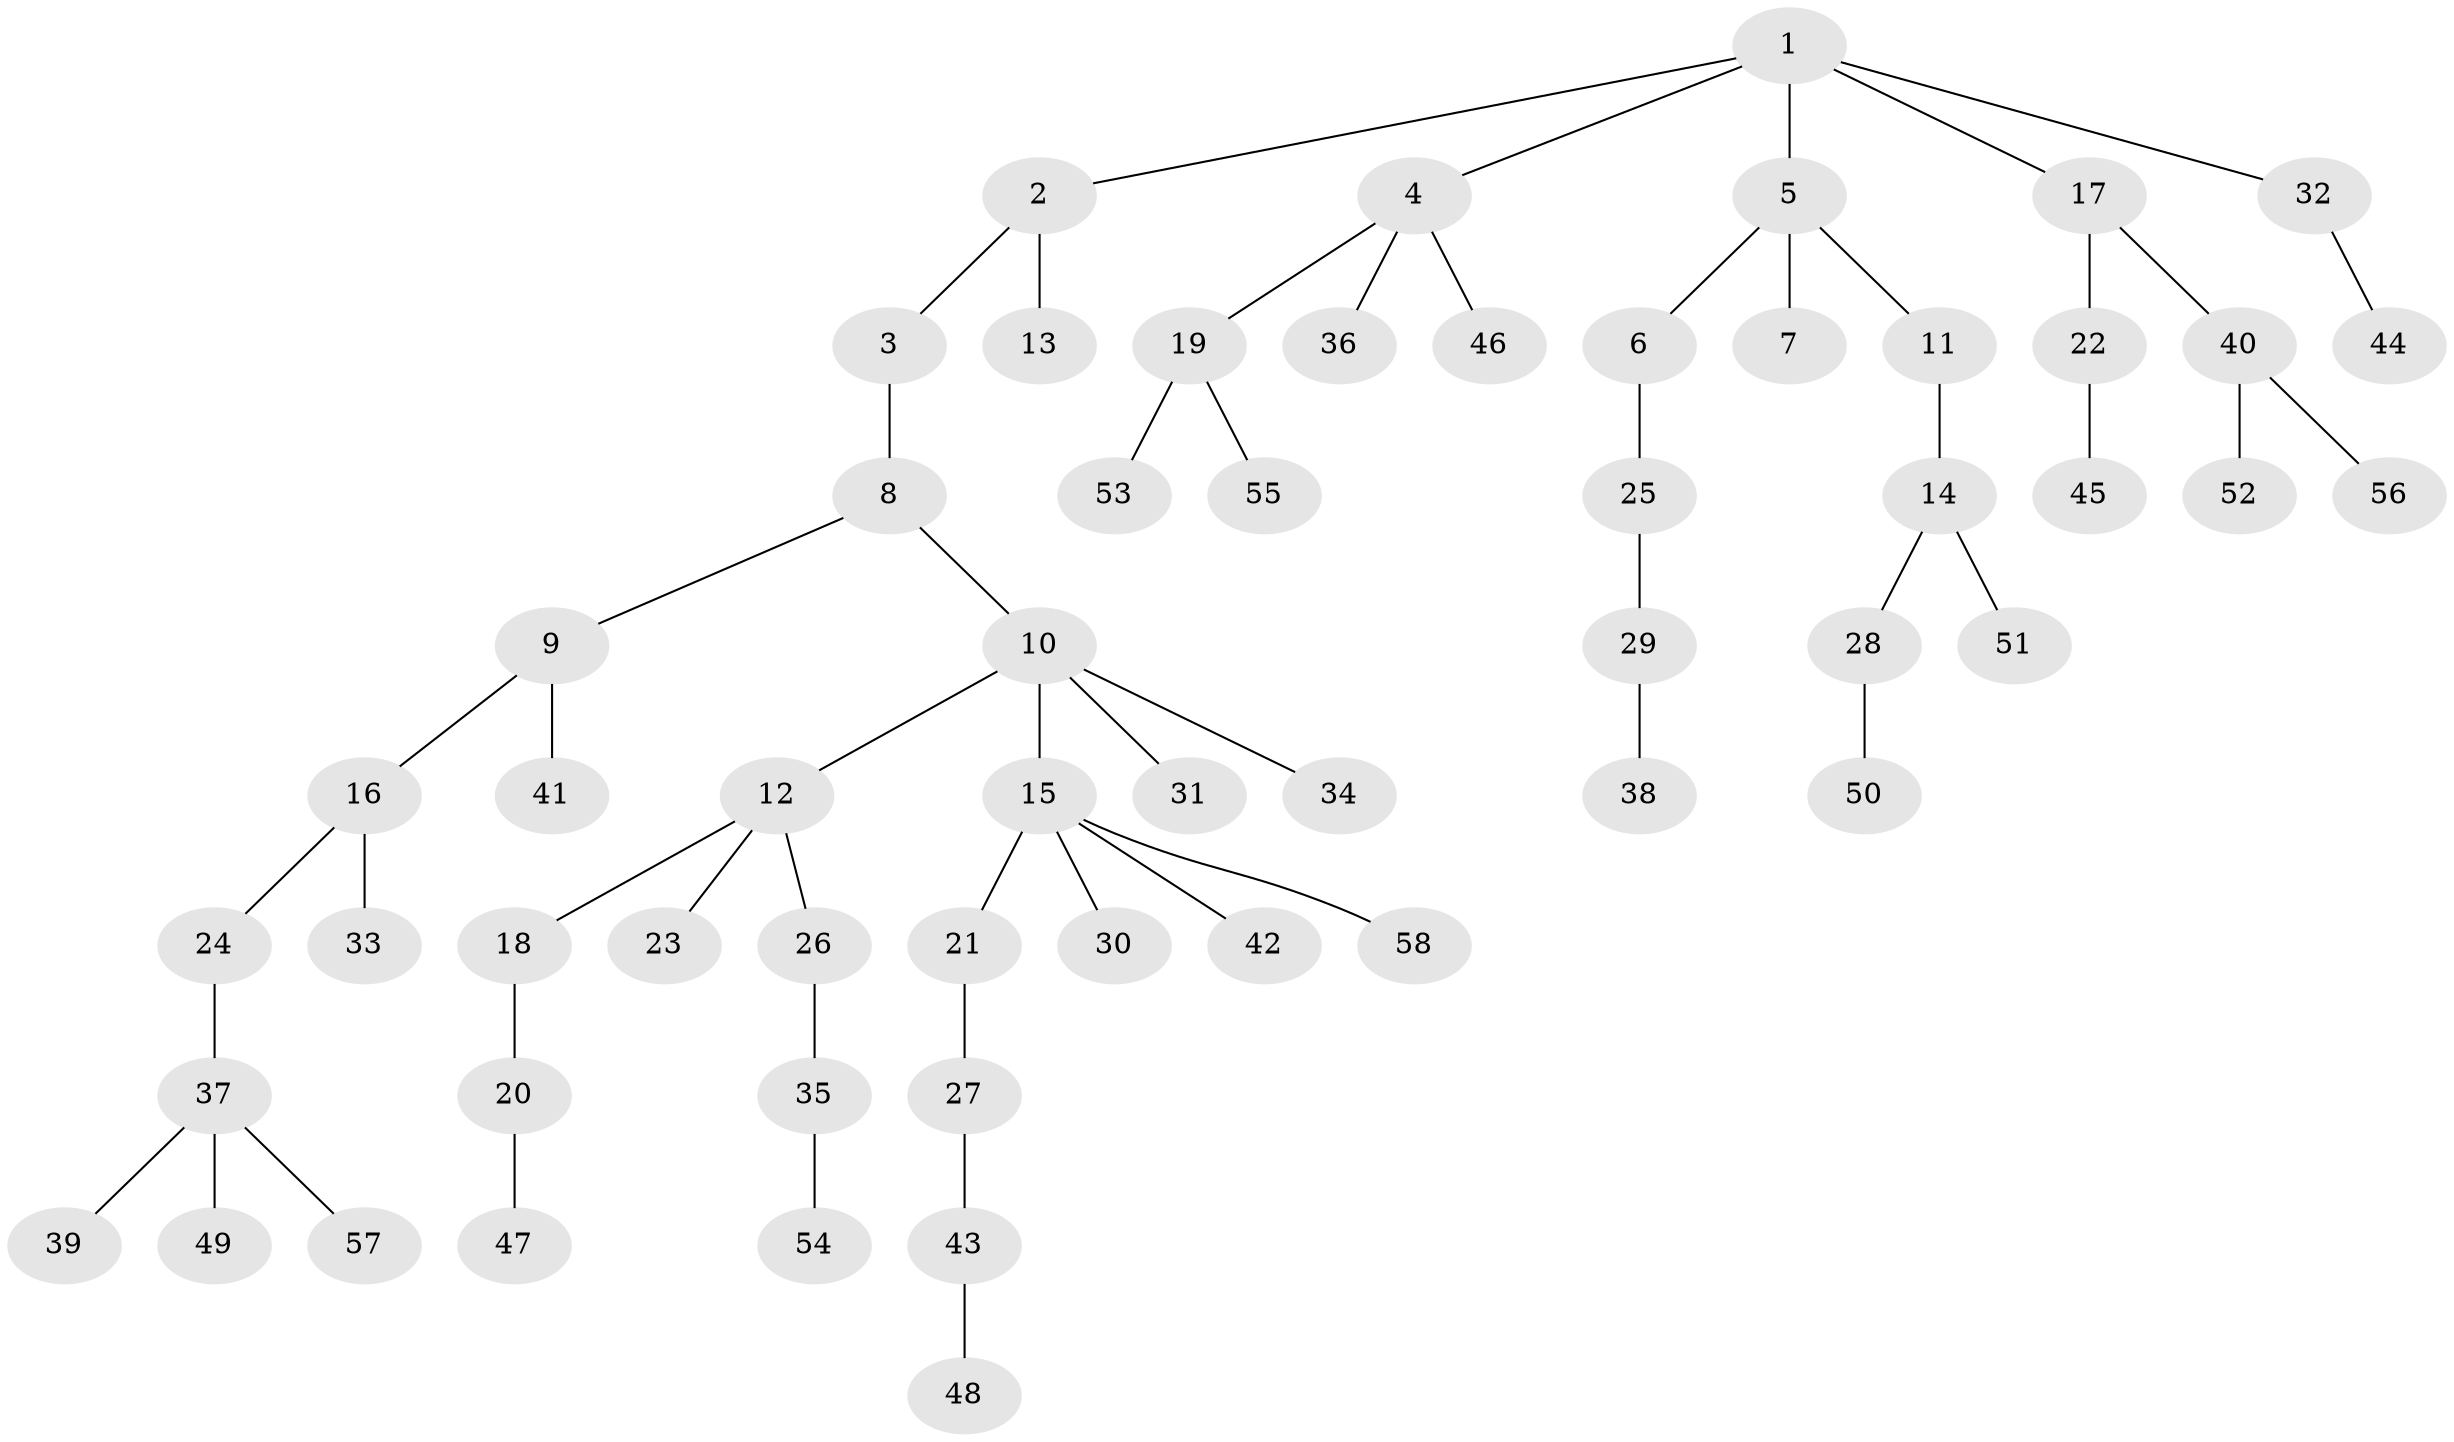 // coarse degree distribution, {5: 0.05, 2: 0.25, 1: 0.575, 4: 0.1, 9: 0.025}
// Generated by graph-tools (version 1.1) at 2025/56/03/04/25 21:56:59]
// undirected, 58 vertices, 57 edges
graph export_dot {
graph [start="1"]
  node [color=gray90,style=filled];
  1;
  2;
  3;
  4;
  5;
  6;
  7;
  8;
  9;
  10;
  11;
  12;
  13;
  14;
  15;
  16;
  17;
  18;
  19;
  20;
  21;
  22;
  23;
  24;
  25;
  26;
  27;
  28;
  29;
  30;
  31;
  32;
  33;
  34;
  35;
  36;
  37;
  38;
  39;
  40;
  41;
  42;
  43;
  44;
  45;
  46;
  47;
  48;
  49;
  50;
  51;
  52;
  53;
  54;
  55;
  56;
  57;
  58;
  1 -- 2;
  1 -- 4;
  1 -- 5;
  1 -- 17;
  1 -- 32;
  2 -- 3;
  2 -- 13;
  3 -- 8;
  4 -- 19;
  4 -- 36;
  4 -- 46;
  5 -- 6;
  5 -- 7;
  5 -- 11;
  6 -- 25;
  8 -- 9;
  8 -- 10;
  9 -- 16;
  9 -- 41;
  10 -- 12;
  10 -- 15;
  10 -- 31;
  10 -- 34;
  11 -- 14;
  12 -- 18;
  12 -- 23;
  12 -- 26;
  14 -- 28;
  14 -- 51;
  15 -- 21;
  15 -- 30;
  15 -- 42;
  15 -- 58;
  16 -- 24;
  16 -- 33;
  17 -- 22;
  17 -- 40;
  18 -- 20;
  19 -- 53;
  19 -- 55;
  20 -- 47;
  21 -- 27;
  22 -- 45;
  24 -- 37;
  25 -- 29;
  26 -- 35;
  27 -- 43;
  28 -- 50;
  29 -- 38;
  32 -- 44;
  35 -- 54;
  37 -- 39;
  37 -- 49;
  37 -- 57;
  40 -- 52;
  40 -- 56;
  43 -- 48;
}
